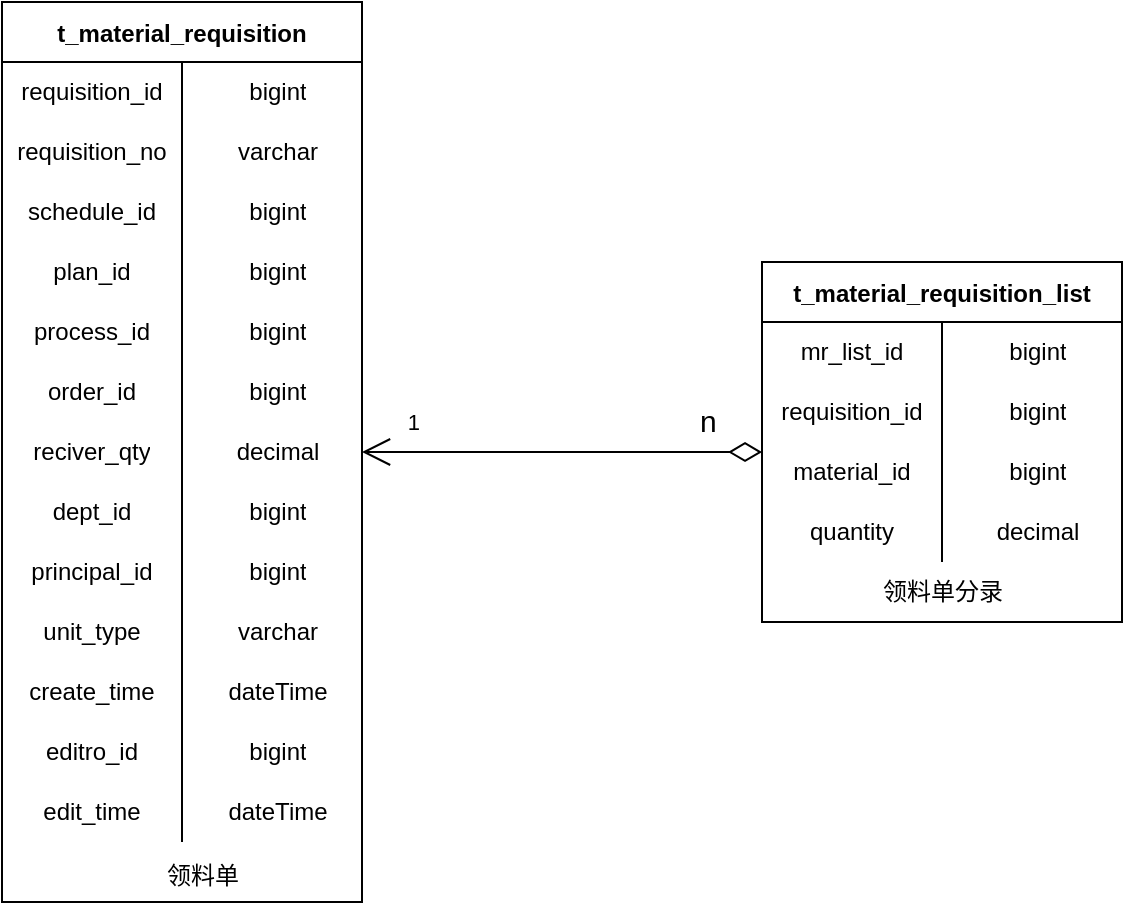 <mxfile version="20.0.4" type="github">
  <diagram id="xlohX5uGrIqMuey9pC1b" name="第 1 页">
    <mxGraphModel dx="1422" dy="786" grid="1" gridSize="10" guides="1" tooltips="1" connect="1" arrows="1" fold="1" page="1" pageScale="1" pageWidth="1654" pageHeight="2336" math="0" shadow="0">
      <root>
        <mxCell id="0" />
        <mxCell id="1" parent="0" />
        <mxCell id="ZMJ4QWcKe9mKEY3MmXeL-38" value="t_material_requisition" style="shape=table;startSize=30;container=1;collapsible=0;childLayout=tableLayout;fixedRows=1;rowLines=0;fontStyle=1;" vertex="1" parent="1">
          <mxGeometry x="500" y="1350" width="180" height="450" as="geometry" />
        </mxCell>
        <mxCell id="ZMJ4QWcKe9mKEY3MmXeL-39" value="" style="shape=tableRow;horizontal=0;startSize=0;swimlaneHead=0;swimlaneBody=0;top=0;left=0;bottom=0;right=0;collapsible=0;dropTarget=0;fillColor=none;points=[[0,0.5],[1,0.5]];portConstraint=eastwest;align=center;" vertex="1" parent="ZMJ4QWcKe9mKEY3MmXeL-38">
          <mxGeometry y="30" width="180" height="30" as="geometry" />
        </mxCell>
        <mxCell id="ZMJ4QWcKe9mKEY3MmXeL-40" value="requisition_id" style="shape=partialRectangle;html=1;whiteSpace=wrap;connectable=0;fillColor=none;top=0;left=0;bottom=0;right=0;overflow=hidden;pointerEvents=1;" vertex="1" parent="ZMJ4QWcKe9mKEY3MmXeL-39">
          <mxGeometry width="90" height="30" as="geometry">
            <mxRectangle width="90" height="30" as="alternateBounds" />
          </mxGeometry>
        </mxCell>
        <mxCell id="ZMJ4QWcKe9mKEY3MmXeL-41" value="bigint" style="shape=partialRectangle;html=1;whiteSpace=wrap;connectable=0;fillColor=none;top=0;left=0;bottom=0;right=0;align=center;spacingLeft=6;overflow=hidden;" vertex="1" parent="ZMJ4QWcKe9mKEY3MmXeL-39">
          <mxGeometry x="90" width="90" height="30" as="geometry">
            <mxRectangle width="90" height="30" as="alternateBounds" />
          </mxGeometry>
        </mxCell>
        <mxCell id="ZMJ4QWcKe9mKEY3MmXeL-42" value="" style="shape=tableRow;horizontal=0;startSize=0;swimlaneHead=0;swimlaneBody=0;top=0;left=0;bottom=0;right=0;collapsible=0;dropTarget=0;fillColor=none;points=[[0,0.5],[1,0.5]];portConstraint=eastwest;" vertex="1" parent="ZMJ4QWcKe9mKEY3MmXeL-38">
          <mxGeometry y="60" width="180" height="30" as="geometry" />
        </mxCell>
        <mxCell id="ZMJ4QWcKe9mKEY3MmXeL-43" value="requisition_no" style="shape=partialRectangle;html=1;whiteSpace=wrap;connectable=0;fillColor=none;top=0;left=0;bottom=0;right=0;overflow=hidden;" vertex="1" parent="ZMJ4QWcKe9mKEY3MmXeL-42">
          <mxGeometry width="90" height="30" as="geometry">
            <mxRectangle width="90" height="30" as="alternateBounds" />
          </mxGeometry>
        </mxCell>
        <mxCell id="ZMJ4QWcKe9mKEY3MmXeL-44" value="varchar" style="shape=partialRectangle;html=1;whiteSpace=wrap;connectable=0;fillColor=none;top=0;left=0;bottom=0;right=0;align=center;spacingLeft=6;overflow=hidden;" vertex="1" parent="ZMJ4QWcKe9mKEY3MmXeL-42">
          <mxGeometry x="90" width="90" height="30" as="geometry">
            <mxRectangle width="90" height="30" as="alternateBounds" />
          </mxGeometry>
        </mxCell>
        <mxCell id="ZMJ4QWcKe9mKEY3MmXeL-45" value="" style="shape=tableRow;horizontal=0;startSize=0;swimlaneHead=0;swimlaneBody=0;top=0;left=0;bottom=0;right=0;collapsible=0;dropTarget=0;fillColor=none;points=[[0,0.5],[1,0.5]];portConstraint=eastwest;" vertex="1" parent="ZMJ4QWcKe9mKEY3MmXeL-38">
          <mxGeometry y="90" width="180" height="30" as="geometry" />
        </mxCell>
        <mxCell id="ZMJ4QWcKe9mKEY3MmXeL-46" value="schedule_id" style="shape=partialRectangle;html=1;whiteSpace=wrap;connectable=0;fillColor=none;top=0;left=0;bottom=0;right=0;overflow=hidden;" vertex="1" parent="ZMJ4QWcKe9mKEY3MmXeL-45">
          <mxGeometry width="90" height="30" as="geometry">
            <mxRectangle width="90" height="30" as="alternateBounds" />
          </mxGeometry>
        </mxCell>
        <mxCell id="ZMJ4QWcKe9mKEY3MmXeL-47" value="bigint" style="shape=partialRectangle;html=1;whiteSpace=wrap;connectable=0;fillColor=none;top=0;left=0;bottom=0;right=0;align=center;spacingLeft=6;overflow=hidden;" vertex="1" parent="ZMJ4QWcKe9mKEY3MmXeL-45">
          <mxGeometry x="90" width="90" height="30" as="geometry">
            <mxRectangle width="90" height="30" as="alternateBounds" />
          </mxGeometry>
        </mxCell>
        <mxCell id="ZMJ4QWcKe9mKEY3MmXeL-48" style="shape=tableRow;horizontal=0;startSize=0;swimlaneHead=0;swimlaneBody=0;top=0;left=0;bottom=0;right=0;collapsible=0;dropTarget=0;fillColor=none;points=[[0,0.5],[1,0.5]];portConstraint=eastwest;" vertex="1" parent="ZMJ4QWcKe9mKEY3MmXeL-38">
          <mxGeometry y="120" width="180" height="30" as="geometry" />
        </mxCell>
        <mxCell id="ZMJ4QWcKe9mKEY3MmXeL-49" value="plan_id" style="shape=partialRectangle;html=1;whiteSpace=wrap;connectable=0;fillColor=none;top=0;left=0;bottom=0;right=0;overflow=hidden;" vertex="1" parent="ZMJ4QWcKe9mKEY3MmXeL-48">
          <mxGeometry width="90" height="30" as="geometry">
            <mxRectangle width="90" height="30" as="alternateBounds" />
          </mxGeometry>
        </mxCell>
        <mxCell id="ZMJ4QWcKe9mKEY3MmXeL-50" value="bigint" style="shape=partialRectangle;html=1;whiteSpace=wrap;connectable=0;fillColor=none;top=0;left=0;bottom=0;right=0;align=center;spacingLeft=6;overflow=hidden;" vertex="1" parent="ZMJ4QWcKe9mKEY3MmXeL-48">
          <mxGeometry x="90" width="90" height="30" as="geometry">
            <mxRectangle width="90" height="30" as="alternateBounds" />
          </mxGeometry>
        </mxCell>
        <mxCell id="ZMJ4QWcKe9mKEY3MmXeL-51" style="shape=tableRow;horizontal=0;startSize=0;swimlaneHead=0;swimlaneBody=0;top=0;left=0;bottom=0;right=0;collapsible=0;dropTarget=0;fillColor=none;points=[[0,0.5],[1,0.5]];portConstraint=eastwest;" vertex="1" parent="ZMJ4QWcKe9mKEY3MmXeL-38">
          <mxGeometry y="150" width="180" height="30" as="geometry" />
        </mxCell>
        <mxCell id="ZMJ4QWcKe9mKEY3MmXeL-52" value="process_id" style="shape=partialRectangle;html=1;whiteSpace=wrap;connectable=0;fillColor=none;top=0;left=0;bottom=0;right=0;overflow=hidden;" vertex="1" parent="ZMJ4QWcKe9mKEY3MmXeL-51">
          <mxGeometry width="90" height="30" as="geometry">
            <mxRectangle width="90" height="30" as="alternateBounds" />
          </mxGeometry>
        </mxCell>
        <mxCell id="ZMJ4QWcKe9mKEY3MmXeL-53" value="bigint" style="shape=partialRectangle;html=1;whiteSpace=wrap;connectable=0;fillColor=none;top=0;left=0;bottom=0;right=0;align=center;spacingLeft=6;overflow=hidden;" vertex="1" parent="ZMJ4QWcKe9mKEY3MmXeL-51">
          <mxGeometry x="90" width="90" height="30" as="geometry">
            <mxRectangle width="90" height="30" as="alternateBounds" />
          </mxGeometry>
        </mxCell>
        <mxCell id="ZMJ4QWcKe9mKEY3MmXeL-54" style="shape=tableRow;horizontal=0;startSize=0;swimlaneHead=0;swimlaneBody=0;top=0;left=0;bottom=0;right=0;collapsible=0;dropTarget=0;fillColor=none;points=[[0,0.5],[1,0.5]];portConstraint=eastwest;" vertex="1" parent="ZMJ4QWcKe9mKEY3MmXeL-38">
          <mxGeometry y="180" width="180" height="30" as="geometry" />
        </mxCell>
        <mxCell id="ZMJ4QWcKe9mKEY3MmXeL-55" value="order_id" style="shape=partialRectangle;html=1;whiteSpace=wrap;connectable=0;fillColor=none;top=0;left=0;bottom=0;right=0;overflow=hidden;" vertex="1" parent="ZMJ4QWcKe9mKEY3MmXeL-54">
          <mxGeometry width="90" height="30" as="geometry">
            <mxRectangle width="90" height="30" as="alternateBounds" />
          </mxGeometry>
        </mxCell>
        <mxCell id="ZMJ4QWcKe9mKEY3MmXeL-56" value="bigint" style="shape=partialRectangle;html=1;whiteSpace=wrap;connectable=0;fillColor=none;top=0;left=0;bottom=0;right=0;align=center;spacingLeft=6;overflow=hidden;" vertex="1" parent="ZMJ4QWcKe9mKEY3MmXeL-54">
          <mxGeometry x="90" width="90" height="30" as="geometry">
            <mxRectangle width="90" height="30" as="alternateBounds" />
          </mxGeometry>
        </mxCell>
        <mxCell id="ZMJ4QWcKe9mKEY3MmXeL-57" style="shape=tableRow;horizontal=0;startSize=0;swimlaneHead=0;swimlaneBody=0;top=0;left=0;bottom=0;right=0;collapsible=0;dropTarget=0;fillColor=none;points=[[0,0.5],[1,0.5]];portConstraint=eastwest;" vertex="1" parent="ZMJ4QWcKe9mKEY3MmXeL-38">
          <mxGeometry y="210" width="180" height="30" as="geometry" />
        </mxCell>
        <mxCell id="ZMJ4QWcKe9mKEY3MmXeL-58" value="reciver_qty" style="shape=partialRectangle;html=1;whiteSpace=wrap;connectable=0;fillColor=none;top=0;left=0;bottom=0;right=0;overflow=hidden;" vertex="1" parent="ZMJ4QWcKe9mKEY3MmXeL-57">
          <mxGeometry width="90" height="30" as="geometry">
            <mxRectangle width="90" height="30" as="alternateBounds" />
          </mxGeometry>
        </mxCell>
        <mxCell id="ZMJ4QWcKe9mKEY3MmXeL-59" value="decimal" style="shape=partialRectangle;html=1;whiteSpace=wrap;connectable=0;fillColor=none;top=0;left=0;bottom=0;right=0;align=center;spacingLeft=6;overflow=hidden;" vertex="1" parent="ZMJ4QWcKe9mKEY3MmXeL-57">
          <mxGeometry x="90" width="90" height="30" as="geometry">
            <mxRectangle width="90" height="30" as="alternateBounds" />
          </mxGeometry>
        </mxCell>
        <mxCell id="ZMJ4QWcKe9mKEY3MmXeL-60" style="shape=tableRow;horizontal=0;startSize=0;swimlaneHead=0;swimlaneBody=0;top=0;left=0;bottom=0;right=0;collapsible=0;dropTarget=0;fillColor=none;points=[[0,0.5],[1,0.5]];portConstraint=eastwest;" vertex="1" parent="ZMJ4QWcKe9mKEY3MmXeL-38">
          <mxGeometry y="240" width="180" height="30" as="geometry" />
        </mxCell>
        <mxCell id="ZMJ4QWcKe9mKEY3MmXeL-61" value="dept_id" style="shape=partialRectangle;html=1;whiteSpace=wrap;connectable=0;fillColor=none;top=0;left=0;bottom=0;right=0;overflow=hidden;" vertex="1" parent="ZMJ4QWcKe9mKEY3MmXeL-60">
          <mxGeometry width="90" height="30" as="geometry">
            <mxRectangle width="90" height="30" as="alternateBounds" />
          </mxGeometry>
        </mxCell>
        <mxCell id="ZMJ4QWcKe9mKEY3MmXeL-62" value="bigint" style="shape=partialRectangle;html=1;whiteSpace=wrap;connectable=0;fillColor=none;top=0;left=0;bottom=0;right=0;align=center;spacingLeft=6;overflow=hidden;" vertex="1" parent="ZMJ4QWcKe9mKEY3MmXeL-60">
          <mxGeometry x="90" width="90" height="30" as="geometry">
            <mxRectangle width="90" height="30" as="alternateBounds" />
          </mxGeometry>
        </mxCell>
        <mxCell id="ZMJ4QWcKe9mKEY3MmXeL-63" style="shape=tableRow;horizontal=0;startSize=0;swimlaneHead=0;swimlaneBody=0;top=0;left=0;bottom=0;right=0;collapsible=0;dropTarget=0;fillColor=none;points=[[0,0.5],[1,0.5]];portConstraint=eastwest;" vertex="1" parent="ZMJ4QWcKe9mKEY3MmXeL-38">
          <mxGeometry y="270" width="180" height="30" as="geometry" />
        </mxCell>
        <mxCell id="ZMJ4QWcKe9mKEY3MmXeL-64" value="principal_id" style="shape=partialRectangle;html=1;whiteSpace=wrap;connectable=0;fillColor=none;top=0;left=0;bottom=0;right=0;overflow=hidden;" vertex="1" parent="ZMJ4QWcKe9mKEY3MmXeL-63">
          <mxGeometry width="90" height="30" as="geometry">
            <mxRectangle width="90" height="30" as="alternateBounds" />
          </mxGeometry>
        </mxCell>
        <mxCell id="ZMJ4QWcKe9mKEY3MmXeL-65" value="bigint" style="shape=partialRectangle;html=1;whiteSpace=wrap;connectable=0;fillColor=none;top=0;left=0;bottom=0;right=0;align=center;spacingLeft=6;overflow=hidden;" vertex="1" parent="ZMJ4QWcKe9mKEY3MmXeL-63">
          <mxGeometry x="90" width="90" height="30" as="geometry">
            <mxRectangle width="90" height="30" as="alternateBounds" />
          </mxGeometry>
        </mxCell>
        <mxCell id="ZMJ4QWcKe9mKEY3MmXeL-66" style="shape=tableRow;horizontal=0;startSize=0;swimlaneHead=0;swimlaneBody=0;top=0;left=0;bottom=0;right=0;collapsible=0;dropTarget=0;fillColor=none;points=[[0,0.5],[1,0.5]];portConstraint=eastwest;" vertex="1" parent="ZMJ4QWcKe9mKEY3MmXeL-38">
          <mxGeometry y="300" width="180" height="30" as="geometry" />
        </mxCell>
        <mxCell id="ZMJ4QWcKe9mKEY3MmXeL-67" value="unit_type" style="shape=partialRectangle;html=1;whiteSpace=wrap;connectable=0;fillColor=none;top=0;left=0;bottom=0;right=0;overflow=hidden;" vertex="1" parent="ZMJ4QWcKe9mKEY3MmXeL-66">
          <mxGeometry width="90" height="30" as="geometry">
            <mxRectangle width="90" height="30" as="alternateBounds" />
          </mxGeometry>
        </mxCell>
        <mxCell id="ZMJ4QWcKe9mKEY3MmXeL-68" value="varchar" style="shape=partialRectangle;html=1;whiteSpace=wrap;connectable=0;fillColor=none;top=0;left=0;bottom=0;right=0;align=center;spacingLeft=6;overflow=hidden;" vertex="1" parent="ZMJ4QWcKe9mKEY3MmXeL-66">
          <mxGeometry x="90" width="90" height="30" as="geometry">
            <mxRectangle width="90" height="30" as="alternateBounds" />
          </mxGeometry>
        </mxCell>
        <mxCell id="ZMJ4QWcKe9mKEY3MmXeL-69" style="shape=tableRow;horizontal=0;startSize=0;swimlaneHead=0;swimlaneBody=0;top=0;left=0;bottom=0;right=0;collapsible=0;dropTarget=0;fillColor=none;points=[[0,0.5],[1,0.5]];portConstraint=eastwest;" vertex="1" parent="ZMJ4QWcKe9mKEY3MmXeL-38">
          <mxGeometry y="330" width="180" height="30" as="geometry" />
        </mxCell>
        <mxCell id="ZMJ4QWcKe9mKEY3MmXeL-70" value="create_time" style="shape=partialRectangle;html=1;whiteSpace=wrap;connectable=0;fillColor=none;top=0;left=0;bottom=0;right=0;overflow=hidden;" vertex="1" parent="ZMJ4QWcKe9mKEY3MmXeL-69">
          <mxGeometry width="90" height="30" as="geometry">
            <mxRectangle width="90" height="30" as="alternateBounds" />
          </mxGeometry>
        </mxCell>
        <mxCell id="ZMJ4QWcKe9mKEY3MmXeL-71" value="dateTime" style="shape=partialRectangle;html=1;whiteSpace=wrap;connectable=0;fillColor=none;top=0;left=0;bottom=0;right=0;align=center;spacingLeft=6;overflow=hidden;" vertex="1" parent="ZMJ4QWcKe9mKEY3MmXeL-69">
          <mxGeometry x="90" width="90" height="30" as="geometry">
            <mxRectangle width="90" height="30" as="alternateBounds" />
          </mxGeometry>
        </mxCell>
        <mxCell id="ZMJ4QWcKe9mKEY3MmXeL-72" style="shape=tableRow;horizontal=0;startSize=0;swimlaneHead=0;swimlaneBody=0;top=0;left=0;bottom=0;right=0;collapsible=0;dropTarget=0;fillColor=none;points=[[0,0.5],[1,0.5]];portConstraint=eastwest;" vertex="1" parent="ZMJ4QWcKe9mKEY3MmXeL-38">
          <mxGeometry y="360" width="180" height="30" as="geometry" />
        </mxCell>
        <mxCell id="ZMJ4QWcKe9mKEY3MmXeL-73" value="editro_id" style="shape=partialRectangle;html=1;whiteSpace=wrap;connectable=0;fillColor=none;top=0;left=0;bottom=0;right=0;overflow=hidden;" vertex="1" parent="ZMJ4QWcKe9mKEY3MmXeL-72">
          <mxGeometry width="90" height="30" as="geometry">
            <mxRectangle width="90" height="30" as="alternateBounds" />
          </mxGeometry>
        </mxCell>
        <mxCell id="ZMJ4QWcKe9mKEY3MmXeL-74" value="bigint" style="shape=partialRectangle;html=1;whiteSpace=wrap;connectable=0;fillColor=none;top=0;left=0;bottom=0;right=0;align=center;spacingLeft=6;overflow=hidden;" vertex="1" parent="ZMJ4QWcKe9mKEY3MmXeL-72">
          <mxGeometry x="90" width="90" height="30" as="geometry">
            <mxRectangle width="90" height="30" as="alternateBounds" />
          </mxGeometry>
        </mxCell>
        <mxCell id="ZMJ4QWcKe9mKEY3MmXeL-75" style="shape=tableRow;horizontal=0;startSize=0;swimlaneHead=0;swimlaneBody=0;top=0;left=0;bottom=0;right=0;collapsible=0;dropTarget=0;fillColor=none;points=[[0,0.5],[1,0.5]];portConstraint=eastwest;" vertex="1" parent="ZMJ4QWcKe9mKEY3MmXeL-38">
          <mxGeometry y="390" width="180" height="30" as="geometry" />
        </mxCell>
        <mxCell id="ZMJ4QWcKe9mKEY3MmXeL-76" value="edit_time" style="shape=partialRectangle;html=1;whiteSpace=wrap;connectable=0;fillColor=none;top=0;left=0;bottom=0;right=0;overflow=hidden;" vertex="1" parent="ZMJ4QWcKe9mKEY3MmXeL-75">
          <mxGeometry width="90" height="30" as="geometry">
            <mxRectangle width="90" height="30" as="alternateBounds" />
          </mxGeometry>
        </mxCell>
        <mxCell id="ZMJ4QWcKe9mKEY3MmXeL-77" value="dateTime" style="shape=partialRectangle;html=1;whiteSpace=wrap;connectable=0;fillColor=none;top=0;left=0;bottom=0;right=0;align=center;spacingLeft=6;overflow=hidden;" vertex="1" parent="ZMJ4QWcKe9mKEY3MmXeL-75">
          <mxGeometry x="90" width="90" height="30" as="geometry">
            <mxRectangle width="90" height="30" as="alternateBounds" />
          </mxGeometry>
        </mxCell>
        <mxCell id="ZMJ4QWcKe9mKEY3MmXeL-78" value="领料单" style="text;html=1;align=center;verticalAlign=middle;resizable=0;points=[];autosize=1;strokeColor=none;fillColor=none;" vertex="1" parent="1">
          <mxGeometry x="570" y="1772" width="60" height="30" as="geometry" />
        </mxCell>
        <mxCell id="ZMJ4QWcKe9mKEY3MmXeL-79" value="t_material_requisition_list" style="shape=table;startSize=30;container=1;collapsible=0;childLayout=tableLayout;fixedRows=1;rowLines=0;fontStyle=1;" vertex="1" parent="1">
          <mxGeometry x="880" y="1480" width="180" height="180" as="geometry" />
        </mxCell>
        <mxCell id="ZMJ4QWcKe9mKEY3MmXeL-80" value="" style="shape=tableRow;horizontal=0;startSize=0;swimlaneHead=0;swimlaneBody=0;top=0;left=0;bottom=0;right=0;collapsible=0;dropTarget=0;fillColor=none;points=[[0,0.5],[1,0.5]];portConstraint=eastwest;" vertex="1" parent="ZMJ4QWcKe9mKEY3MmXeL-79">
          <mxGeometry y="30" width="180" height="30" as="geometry" />
        </mxCell>
        <mxCell id="ZMJ4QWcKe9mKEY3MmXeL-81" value="mr_list_id" style="shape=partialRectangle;html=1;whiteSpace=wrap;connectable=0;fillColor=none;top=0;left=0;bottom=0;right=0;overflow=hidden;pointerEvents=1;" vertex="1" parent="ZMJ4QWcKe9mKEY3MmXeL-80">
          <mxGeometry width="90" height="30" as="geometry">
            <mxRectangle width="90" height="30" as="alternateBounds" />
          </mxGeometry>
        </mxCell>
        <mxCell id="ZMJ4QWcKe9mKEY3MmXeL-82" value="bigint" style="shape=partialRectangle;html=1;whiteSpace=wrap;connectable=0;fillColor=none;top=0;left=0;bottom=0;right=0;align=center;spacingLeft=6;overflow=hidden;" vertex="1" parent="ZMJ4QWcKe9mKEY3MmXeL-80">
          <mxGeometry x="90" width="90" height="30" as="geometry">
            <mxRectangle width="90" height="30" as="alternateBounds" />
          </mxGeometry>
        </mxCell>
        <mxCell id="ZMJ4QWcKe9mKEY3MmXeL-83" value="" style="shape=tableRow;horizontal=0;startSize=0;swimlaneHead=0;swimlaneBody=0;top=0;left=0;bottom=0;right=0;collapsible=0;dropTarget=0;fillColor=none;points=[[0,0.5],[1,0.5]];portConstraint=eastwest;" vertex="1" parent="ZMJ4QWcKe9mKEY3MmXeL-79">
          <mxGeometry y="60" width="180" height="30" as="geometry" />
        </mxCell>
        <mxCell id="ZMJ4QWcKe9mKEY3MmXeL-84" value="requisition_id" style="shape=partialRectangle;html=1;whiteSpace=wrap;connectable=0;fillColor=none;top=0;left=0;bottom=0;right=0;overflow=hidden;" vertex="1" parent="ZMJ4QWcKe9mKEY3MmXeL-83">
          <mxGeometry width="90" height="30" as="geometry">
            <mxRectangle width="90" height="30" as="alternateBounds" />
          </mxGeometry>
        </mxCell>
        <mxCell id="ZMJ4QWcKe9mKEY3MmXeL-85" value="bigint" style="shape=partialRectangle;html=1;whiteSpace=wrap;connectable=0;fillColor=none;top=0;left=0;bottom=0;right=0;align=center;spacingLeft=6;overflow=hidden;" vertex="1" parent="ZMJ4QWcKe9mKEY3MmXeL-83">
          <mxGeometry x="90" width="90" height="30" as="geometry">
            <mxRectangle width="90" height="30" as="alternateBounds" />
          </mxGeometry>
        </mxCell>
        <mxCell id="ZMJ4QWcKe9mKEY3MmXeL-86" value="" style="shape=tableRow;horizontal=0;startSize=0;swimlaneHead=0;swimlaneBody=0;top=0;left=0;bottom=0;right=0;collapsible=0;dropTarget=0;fillColor=none;points=[[0,0.5],[1,0.5]];portConstraint=eastwest;" vertex="1" parent="ZMJ4QWcKe9mKEY3MmXeL-79">
          <mxGeometry y="90" width="180" height="30" as="geometry" />
        </mxCell>
        <mxCell id="ZMJ4QWcKe9mKEY3MmXeL-87" value="material_id" style="shape=partialRectangle;html=1;whiteSpace=wrap;connectable=0;fillColor=none;top=0;left=0;bottom=0;right=0;overflow=hidden;" vertex="1" parent="ZMJ4QWcKe9mKEY3MmXeL-86">
          <mxGeometry width="90" height="30" as="geometry">
            <mxRectangle width="90" height="30" as="alternateBounds" />
          </mxGeometry>
        </mxCell>
        <mxCell id="ZMJ4QWcKe9mKEY3MmXeL-88" value="bigint" style="shape=partialRectangle;html=1;whiteSpace=wrap;connectable=0;fillColor=none;top=0;left=0;bottom=0;right=0;align=center;spacingLeft=6;overflow=hidden;" vertex="1" parent="ZMJ4QWcKe9mKEY3MmXeL-86">
          <mxGeometry x="90" width="90" height="30" as="geometry">
            <mxRectangle width="90" height="30" as="alternateBounds" />
          </mxGeometry>
        </mxCell>
        <mxCell id="ZMJ4QWcKe9mKEY3MmXeL-89" style="shape=tableRow;horizontal=0;startSize=0;swimlaneHead=0;swimlaneBody=0;top=0;left=0;bottom=0;right=0;collapsible=0;dropTarget=0;fillColor=none;points=[[0,0.5],[1,0.5]];portConstraint=eastwest;" vertex="1" parent="ZMJ4QWcKe9mKEY3MmXeL-79">
          <mxGeometry y="120" width="180" height="30" as="geometry" />
        </mxCell>
        <mxCell id="ZMJ4QWcKe9mKEY3MmXeL-90" value="quantity" style="shape=partialRectangle;html=1;whiteSpace=wrap;connectable=0;fillColor=none;top=0;left=0;bottom=0;right=0;overflow=hidden;" vertex="1" parent="ZMJ4QWcKe9mKEY3MmXeL-89">
          <mxGeometry width="90" height="30" as="geometry">
            <mxRectangle width="90" height="30" as="alternateBounds" />
          </mxGeometry>
        </mxCell>
        <mxCell id="ZMJ4QWcKe9mKEY3MmXeL-91" value="decimal" style="shape=partialRectangle;html=1;whiteSpace=wrap;connectable=0;fillColor=none;top=0;left=0;bottom=0;right=0;align=center;spacingLeft=6;overflow=hidden;" vertex="1" parent="ZMJ4QWcKe9mKEY3MmXeL-89">
          <mxGeometry x="90" width="90" height="30" as="geometry">
            <mxRectangle width="90" height="30" as="alternateBounds" />
          </mxGeometry>
        </mxCell>
        <mxCell id="ZMJ4QWcKe9mKEY3MmXeL-92" value="领料单分录" style="text;html=1;align=center;verticalAlign=middle;resizable=0;points=[];autosize=1;strokeColor=none;fillColor=none;" vertex="1" parent="1">
          <mxGeometry x="930" y="1630" width="80" height="30" as="geometry" />
        </mxCell>
        <mxCell id="ZMJ4QWcKe9mKEY3MmXeL-93" value="" style="endArrow=open;html=1;endSize=12;startArrow=diamondThin;startSize=14;startFill=0;edgeStyle=orthogonalEdgeStyle;rounded=0;exitX=0;exitY=0.167;exitDx=0;exitDy=0;exitPerimeter=0;entryX=1;entryY=0.5;entryDx=0;entryDy=0;" edge="1" parent="1" source="ZMJ4QWcKe9mKEY3MmXeL-86" target="ZMJ4QWcKe9mKEY3MmXeL-57">
          <mxGeometry relative="1" as="geometry">
            <mxPoint x="720" y="1630" as="sourcePoint" />
            <mxPoint x="880" y="1630" as="targetPoint" />
          </mxGeometry>
        </mxCell>
        <mxCell id="ZMJ4QWcKe9mKEY3MmXeL-94" value="n" style="edgeLabel;resizable=0;html=1;align=left;verticalAlign=top;fontSize=15;" connectable="0" vertex="1" parent="ZMJ4QWcKe9mKEY3MmXeL-93">
          <mxGeometry x="-1" relative="1" as="geometry">
            <mxPoint x="-33" y="-31" as="offset" />
          </mxGeometry>
        </mxCell>
        <mxCell id="ZMJ4QWcKe9mKEY3MmXeL-95" value="1" style="edgeLabel;resizable=0;html=1;align=right;verticalAlign=top;" connectable="0" vertex="1" parent="ZMJ4QWcKe9mKEY3MmXeL-93">
          <mxGeometry x="1" relative="1" as="geometry">
            <mxPoint x="29" y="-28" as="offset" />
          </mxGeometry>
        </mxCell>
      </root>
    </mxGraphModel>
  </diagram>
</mxfile>
